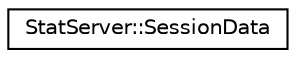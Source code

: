 digraph "Graphical Class Hierarchy"
{
  edge [fontname="Helvetica",fontsize="10",labelfontname="Helvetica",labelfontsize="10"];
  node [fontname="Helvetica",fontsize="10",shape=record];
  rankdir="LR";
  Node1 [label="StatServer::SessionData",height=0.2,width=0.4,color="black", fillcolor="white", style="filled",URL="$structRNReplicaNet_1_1RNLobby_1_1StatServer_1_1SessionData.html"];
}
